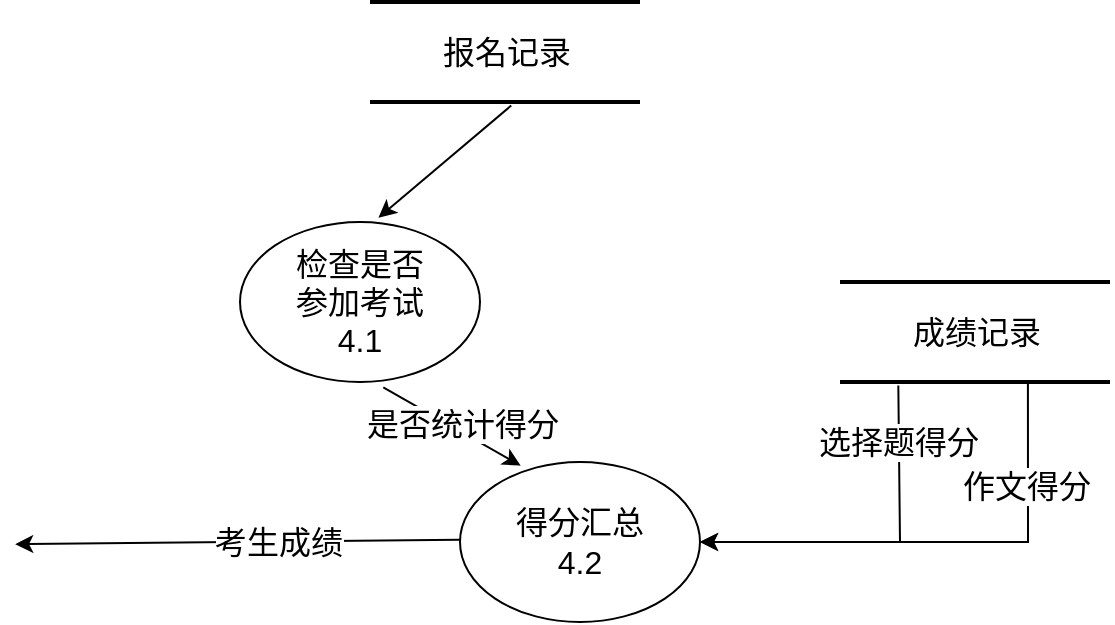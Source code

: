 <mxfile version="21.2.8" type="device">
  <diagram name="Page-1" id="5d7acffa-a066-3a61-03fe-96351882024d">
    <mxGraphModel dx="1036" dy="614" grid="1" gridSize="10" guides="1" tooltips="1" connect="1" arrows="1" fold="1" page="1" pageScale="1" pageWidth="1100" pageHeight="850" background="#ffffff" math="0" shadow="0">
      <root>
        <mxCell id="0" />
        <mxCell id="1" parent="0" />
        <mxCell id="QZWRVkWgOH4tQiXEA4vU-67" value="&lt;font style=&quot;font-size: 16px;&quot;&gt;报名记录&lt;/font&gt;" style="html=1;rounded=0;shadow=0;comic=0;labelBackgroundColor=none;strokeWidth=2;fontFamily=Verdana;fontSize=12;align=center;shape=mxgraph.ios7ui.horLines;" vertex="1" parent="1">
          <mxGeometry x="435" y="300" width="135" height="50" as="geometry" />
        </mxCell>
        <mxCell id="QZWRVkWgOH4tQiXEA4vU-68" value="&lt;font style=&quot;font-size: 16px;&quot;&gt;成绩记录&lt;/font&gt;" style="html=1;rounded=0;shadow=0;comic=0;labelBackgroundColor=none;strokeWidth=2;fontFamily=Verdana;fontSize=12;align=center;shape=mxgraph.ios7ui.horLines;" vertex="1" parent="1">
          <mxGeometry x="670" y="440" width="135" height="50" as="geometry" />
        </mxCell>
        <mxCell id="QZWRVkWgOH4tQiXEA4vU-69" value="" style="endArrow=classic;html=1;rounded=0;exitX=0.02;exitY=0.722;exitDx=0;exitDy=0;exitPerimeter=0;" edge="1" parent="1">
          <mxGeometry width="50" height="50" relative="1" as="geometry">
            <mxPoint x="480.0" y="568.88" as="sourcePoint" />
            <mxPoint x="257.6" y="571.12" as="targetPoint" />
          </mxGeometry>
        </mxCell>
        <mxCell id="QZWRVkWgOH4tQiXEA4vU-70" value="考生成绩" style="edgeLabel;html=1;align=center;verticalAlign=middle;resizable=0;points=[];fontSize=16;" vertex="1" connectable="0" parent="QZWRVkWgOH4tQiXEA4vU-69">
          <mxGeometry x="-0.321" y="-4" relative="1" as="geometry">
            <mxPoint x="-16" y="4" as="offset" />
          </mxGeometry>
        </mxCell>
        <mxCell id="QZWRVkWgOH4tQiXEA4vU-71" value="检查是否&lt;br&gt;参加考试&lt;br style=&quot;font-size: 16px;&quot;&gt;4.1" style="ellipse;whiteSpace=wrap;html=1;fontSize=16;" vertex="1" parent="1">
          <mxGeometry x="370" y="410" width="120" height="80" as="geometry" />
        </mxCell>
        <mxCell id="QZWRVkWgOH4tQiXEA4vU-72" value="" style="endArrow=classic;html=1;rounded=0;exitX=0.523;exitY=1.036;exitDx=0;exitDy=0;exitPerimeter=0;entryX=0.577;entryY=-0.027;entryDx=0;entryDy=0;entryPerimeter=0;" edge="1" parent="1" source="QZWRVkWgOH4tQiXEA4vU-67" target="QZWRVkWgOH4tQiXEA4vU-71">
          <mxGeometry width="50" height="50" relative="1" as="geometry">
            <mxPoint x="610" y="430" as="sourcePoint" />
            <mxPoint x="660" y="380" as="targetPoint" />
          </mxGeometry>
        </mxCell>
        <mxCell id="QZWRVkWgOH4tQiXEA4vU-73" value="得分汇总&lt;br style=&quot;font-size: 16px;&quot;&gt;4.2" style="ellipse;whiteSpace=wrap;html=1;fontSize=16;" vertex="1" parent="1">
          <mxGeometry x="480" y="530" width="120" height="80" as="geometry" />
        </mxCell>
        <mxCell id="QZWRVkWgOH4tQiXEA4vU-74" value="" style="endArrow=classic;html=1;rounded=0;exitX=0.216;exitY=1.036;exitDx=0;exitDy=0;exitPerimeter=0;entryX=1;entryY=0.5;entryDx=0;entryDy=0;fontSize=16;" edge="1" parent="1" source="QZWRVkWgOH4tQiXEA4vU-68" target="QZWRVkWgOH4tQiXEA4vU-73">
          <mxGeometry width="50" height="50" relative="1" as="geometry">
            <mxPoint x="810" y="610" as="sourcePoint" />
            <mxPoint x="860" y="560" as="targetPoint" />
            <Array as="points">
              <mxPoint x="700" y="570" />
            </Array>
          </mxGeometry>
        </mxCell>
        <mxCell id="QZWRVkWgOH4tQiXEA4vU-75" value="选择题得分" style="edgeLabel;html=1;align=center;verticalAlign=middle;resizable=0;points=[];fontSize=16;" vertex="1" connectable="0" parent="QZWRVkWgOH4tQiXEA4vU-74">
          <mxGeometry x="-0.38" y="-1" relative="1" as="geometry">
            <mxPoint y="-27" as="offset" />
          </mxGeometry>
        </mxCell>
        <mxCell id="QZWRVkWgOH4tQiXEA4vU-76" value="" style="endArrow=classic;html=1;rounded=0;exitX=0.696;exitY=1.02;exitDx=0;exitDy=0;exitPerimeter=0;entryX=1;entryY=0.5;entryDx=0;entryDy=0;fontSize=16;" edge="1" parent="1" source="QZWRVkWgOH4tQiXEA4vU-68" target="QZWRVkWgOH4tQiXEA4vU-73">
          <mxGeometry width="50" height="50" relative="1" as="geometry">
            <mxPoint x="732" y="503" as="sourcePoint" />
            <mxPoint x="610" y="580" as="targetPoint" />
            <Array as="points">
              <mxPoint x="764" y="570" />
            </Array>
          </mxGeometry>
        </mxCell>
        <mxCell id="QZWRVkWgOH4tQiXEA4vU-77" value="作文得分" style="edgeLabel;html=1;align=center;verticalAlign=middle;resizable=0;points=[];fontSize=16;" vertex="1" connectable="0" parent="QZWRVkWgOH4tQiXEA4vU-76">
          <mxGeometry x="-0.38" y="-1" relative="1" as="geometry">
            <mxPoint y="-25" as="offset" />
          </mxGeometry>
        </mxCell>
        <mxCell id="QZWRVkWgOH4tQiXEA4vU-78" value="" style="endArrow=classic;html=1;rounded=0;exitX=0.597;exitY=1.033;exitDx=0;exitDy=0;exitPerimeter=0;entryX=0.253;entryY=0.023;entryDx=0;entryDy=0;entryPerimeter=0;" edge="1" parent="1" source="QZWRVkWgOH4tQiXEA4vU-71" target="QZWRVkWgOH4tQiXEA4vU-73">
          <mxGeometry width="50" height="50" relative="1" as="geometry">
            <mxPoint x="540" y="510" as="sourcePoint" />
            <mxPoint x="590" y="460" as="targetPoint" />
          </mxGeometry>
        </mxCell>
        <mxCell id="QZWRVkWgOH4tQiXEA4vU-79" value="是否统计得分" style="edgeLabel;html=1;align=center;verticalAlign=middle;resizable=0;points=[];fontSize=16;" vertex="1" connectable="0" parent="QZWRVkWgOH4tQiXEA4vU-78">
          <mxGeometry x="0.313" y="-1" relative="1" as="geometry">
            <mxPoint x="-6" y="-9" as="offset" />
          </mxGeometry>
        </mxCell>
      </root>
    </mxGraphModel>
  </diagram>
</mxfile>
